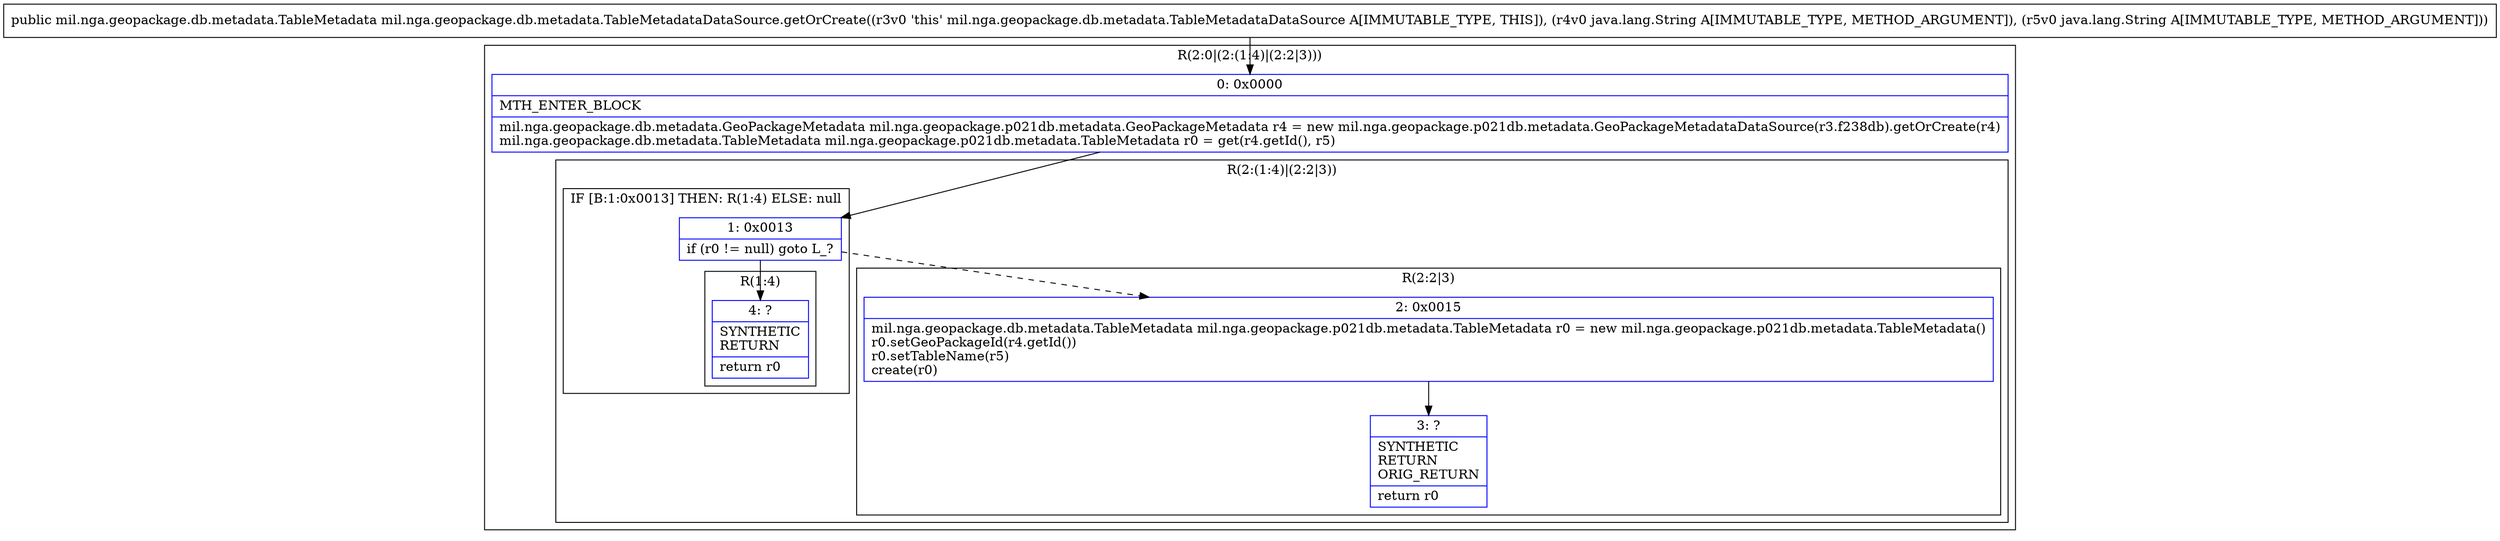 digraph "CFG formil.nga.geopackage.db.metadata.TableMetadataDataSource.getOrCreate(Ljava\/lang\/String;Ljava\/lang\/String;)Lmil\/nga\/geopackage\/db\/metadata\/TableMetadata;" {
subgraph cluster_Region_1641941086 {
label = "R(2:0|(2:(1:4)|(2:2|3)))";
node [shape=record,color=blue];
Node_0 [shape=record,label="{0\:\ 0x0000|MTH_ENTER_BLOCK\l|mil.nga.geopackage.db.metadata.GeoPackageMetadata mil.nga.geopackage.p021db.metadata.GeoPackageMetadata r4 = new mil.nga.geopackage.p021db.metadata.GeoPackageMetadataDataSource(r3.f238db).getOrCreate(r4)\lmil.nga.geopackage.db.metadata.TableMetadata mil.nga.geopackage.p021db.metadata.TableMetadata r0 = get(r4.getId(), r5)\l}"];
subgraph cluster_Region_232530248 {
label = "R(2:(1:4)|(2:2|3))";
node [shape=record,color=blue];
subgraph cluster_IfRegion_2022522399 {
label = "IF [B:1:0x0013] THEN: R(1:4) ELSE: null";
node [shape=record,color=blue];
Node_1 [shape=record,label="{1\:\ 0x0013|if (r0 != null) goto L_?\l}"];
subgraph cluster_Region_744410653 {
label = "R(1:4)";
node [shape=record,color=blue];
Node_4 [shape=record,label="{4\:\ ?|SYNTHETIC\lRETURN\l|return r0\l}"];
}
}
subgraph cluster_Region_772983123 {
label = "R(2:2|3)";
node [shape=record,color=blue];
Node_2 [shape=record,label="{2\:\ 0x0015|mil.nga.geopackage.db.metadata.TableMetadata mil.nga.geopackage.p021db.metadata.TableMetadata r0 = new mil.nga.geopackage.p021db.metadata.TableMetadata()\lr0.setGeoPackageId(r4.getId())\lr0.setTableName(r5)\lcreate(r0)\l}"];
Node_3 [shape=record,label="{3\:\ ?|SYNTHETIC\lRETURN\lORIG_RETURN\l|return r0\l}"];
}
}
}
MethodNode[shape=record,label="{public mil.nga.geopackage.db.metadata.TableMetadata mil.nga.geopackage.db.metadata.TableMetadataDataSource.getOrCreate((r3v0 'this' mil.nga.geopackage.db.metadata.TableMetadataDataSource A[IMMUTABLE_TYPE, THIS]), (r4v0 java.lang.String A[IMMUTABLE_TYPE, METHOD_ARGUMENT]), (r5v0 java.lang.String A[IMMUTABLE_TYPE, METHOD_ARGUMENT])) }"];
MethodNode -> Node_0;
Node_0 -> Node_1;
Node_1 -> Node_2[style=dashed];
Node_1 -> Node_4;
Node_2 -> Node_3;
}

